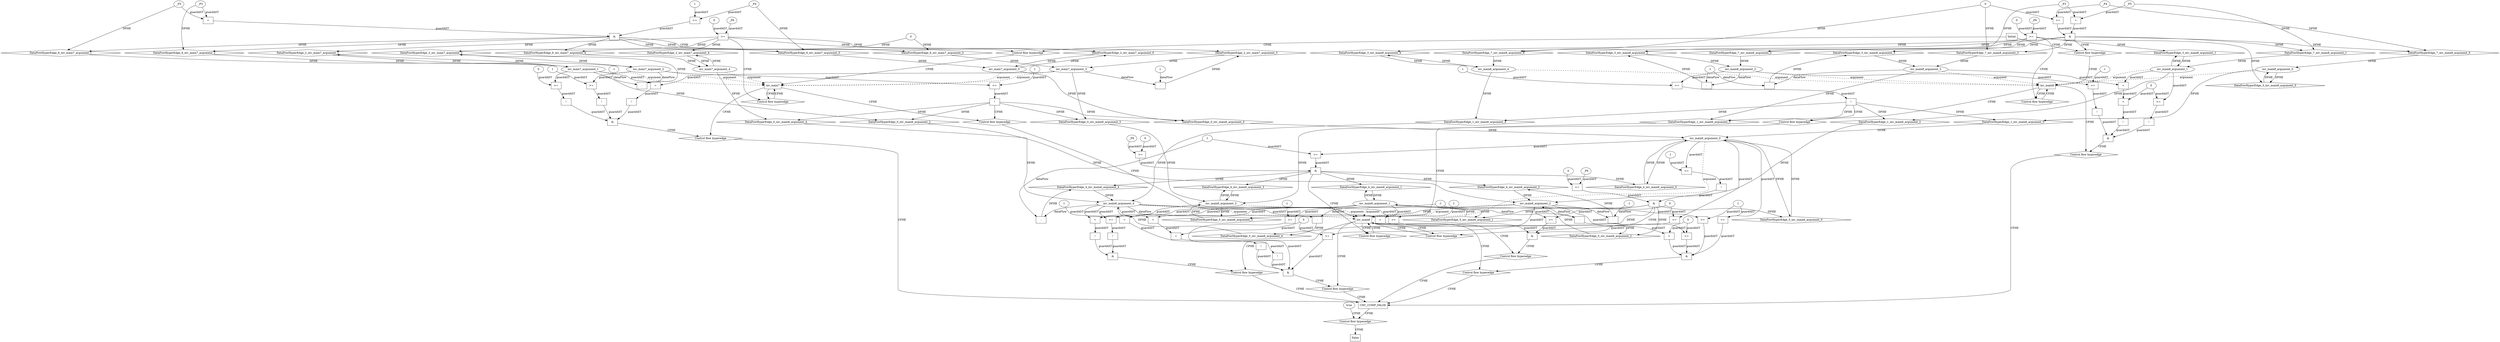 // Horn Graph
digraph {
	"xxxinv_main6___inv_main7_0xxxguard_0_node_0" [label="!"  nodeName="xxxinv_main6___inv_main7_0xxxguard_0_node_0" class=Operator GNNNodeID=10 shape=rect]
	"xxxinv_main6___inv_main7_0xxxguard_0_node_1" [label=">="  nodeName="xxxinv_main6___inv_main7_0xxxguard_0_node_1" class=Operator GNNNodeID=11 shape=rect]
	"xxxinv_main6___inv_main7_0xxxguard_0_node_3" [label="1"  nodeName="xxxinv_main6___inv_main7_0xxxguard_0_node_3" class=IdealInt GNNNodeID=12]
		"xxxinv_main6___inv_main7_0xxxguard_0_node_1" -> "xxxinv_main6___inv_main7_0xxxguard_0_node_0" [ label="guardAST"]
		"inv_main7_argument_2" -> "xxxinv_main6___inv_main7_0xxxguard_0_node_1" [ label="guardAST"]
		"xxxinv_main6___inv_main7_0xxxguard_0_node_3" -> "xxxinv_main6___inv_main7_0xxxguard_0_node_1" [ label="guardAST"]
	"xxxinv_main6___inv_main8_1xxxguard_0_node_0" [label="!"  nodeName="xxxinv_main6___inv_main8_1xxxguard_0_node_0" class=Operator GNNNodeID=18 shape=rect]
	"xxxinv_main6___inv_main8_1xxxguard_0_node_1" [label=">="  nodeName="xxxinv_main6___inv_main8_1xxxguard_0_node_1" class=Operator GNNNodeID=19 shape=rect]
	"xxxinv_main6___inv_main8_1xxxguard_0_node_3" [label="1"  nodeName="xxxinv_main6___inv_main8_1xxxguard_0_node_3" class=IdealInt GNNNodeID=20]
		"xxxinv_main6___inv_main8_1xxxguard_0_node_1" -> "xxxinv_main6___inv_main8_1xxxguard_0_node_0" [ label="guardAST"]
		"inv_main8_argument_2" -> "xxxinv_main6___inv_main8_1xxxguard_0_node_1" [ label="guardAST"]
		"xxxinv_main6___inv_main8_1xxxguard_0_node_3" -> "xxxinv_main6___inv_main8_1xxxguard_0_node_1" [ label="guardAST"]
	"xxxinv_main7___inv_main7_2xxxdataFlow_0_node_0" [label="-"  nodeName="xxxinv_main7___inv_main7_2xxxdataFlow_0_node_0" class=Operator GNNNodeID=21 shape=rect]
	"xxxinv_main7___inv_main7_2xxxdataFlow_0_node_2" [label="-1"  nodeName="xxxinv_main7___inv_main7_2xxxdataFlow_0_node_2" class=IdealInt GNNNodeID=22]
		"inv_main7_argument_2" -> "xxxinv_main7___inv_main7_2xxxdataFlow_0_node_0" [ label="dataFlow"]
		"xxxinv_main7___inv_main7_2xxxdataFlow_0_node_2" -> "xxxinv_main7___inv_main7_2xxxdataFlow_0_node_0" [ label="dataFlow"]
	"xxxinv_main7___inv_main7_2xxxdataFlow1_node_0" [label="-"  nodeName="xxxinv_main7___inv_main7_2xxxdataFlow1_node_0" class=Operator GNNNodeID=23 shape=rect]
	"xxxinv_main7___inv_main7_2xxxdataFlow1_node_2" [label="1"  nodeName="xxxinv_main7___inv_main7_2xxxdataFlow1_node_2" class=IdealInt GNNNodeID=24]
		"inv_main7_argument_3" -> "xxxinv_main7___inv_main7_2xxxdataFlow1_node_0" [ label="dataFlow"]
		"xxxinv_main7___inv_main7_2xxxdataFlow1_node_2" -> "xxxinv_main7___inv_main7_2xxxdataFlow1_node_0" [ label="dataFlow"]
	"xxxinv_main7___inv_main7_2xxxguard_0_node_0" [label=">="  nodeName="xxxinv_main7___inv_main7_2xxxguard_0_node_0" class=Operator GNNNodeID=25 shape=rect]
	"xxxinv_main7___inv_main7_2xxxguard_0_node_1" [label="_P6"  nodeName="xxxinv_main7___inv_main7_2xxxguard_0_node_1" class=symbolicConstant GNNNodeID=26]
	"xxxinv_main7___inv_main7_2xxxguard_0_node_2" [label="0"  nodeName="xxxinv_main7___inv_main7_2xxxguard_0_node_2" class=IdealInt GNNNodeID=27]
		"xxxinv_main7___inv_main7_2xxxguard_0_node_1" -> "xxxinv_main7___inv_main7_2xxxguard_0_node_0" [ label="guardAST"]
		"xxxinv_main7___inv_main7_2xxxguard_0_node_2" -> "xxxinv_main7___inv_main7_2xxxguard_0_node_0" [ label="guardAST"]
	"xxxinv_main8___inv_main8_3xxxdataFlow_0_node_0" [label="-"  nodeName="xxxinv_main8___inv_main8_3xxxdataFlow_0_node_0" class=Operator GNNNodeID=28 shape=rect]
	"xxxinv_main8___inv_main8_3xxxdataFlow_0_node_2" [label="-1"  nodeName="xxxinv_main8___inv_main8_3xxxdataFlow_0_node_2" class=IdealInt GNNNodeID=29]
		"inv_main8_argument_2" -> "xxxinv_main8___inv_main8_3xxxdataFlow_0_node_0" [ label="dataFlow"]
		"xxxinv_main8___inv_main8_3xxxdataFlow_0_node_2" -> "xxxinv_main8___inv_main8_3xxxdataFlow_0_node_0" [ label="dataFlow"]
	"xxxinv_main8___inv_main8_3xxxdataFlow1_node_0" [label="-"  nodeName="xxxinv_main8___inv_main8_3xxxdataFlow1_node_0" class=Operator GNNNodeID=30 shape=rect]
		"inv_main8_argument_3" -> "xxxinv_main8___inv_main8_3xxxdataFlow1_node_0" [ label="dataFlow"]
		"xxxinv_main8___inv_main8_3xxxdataFlow_0_node_2" -> "xxxinv_main8___inv_main8_3xxxdataFlow1_node_0" [ label="dataFlow"]
	"xxxinv_main8___inv_main8_3xxxguard_0_node_0" [label=">="  nodeName="xxxinv_main8___inv_main8_3xxxguard_0_node_0" class=Operator GNNNodeID=31 shape=rect]
	"xxxinv_main8___inv_main8_3xxxguard_0_node_1" [label="_P6"  nodeName="xxxinv_main8___inv_main8_3xxxguard_0_node_1" class=symbolicConstant GNNNodeID=32]
	"xxxinv_main8___inv_main8_3xxxguard_0_node_2" [label="0"  nodeName="xxxinv_main8___inv_main8_3xxxguard_0_node_2" class=IdealInt GNNNodeID=33]
		"xxxinv_main8___inv_main8_3xxxguard_0_node_1" -> "xxxinv_main8___inv_main8_3xxxguard_0_node_0" [ label="guardAST"]
		"xxxinv_main8___inv_main8_3xxxguard_0_node_2" -> "xxxinv_main8___inv_main8_3xxxguard_0_node_0" [ label="guardAST"]
	"xxxinv_main6___inv_main6_4xxxdataFlow_0_node_0" [label="-"  nodeName="xxxinv_main6___inv_main6_4xxxdataFlow_0_node_0" class=Operator GNNNodeID=34 shape=rect]
	"xxxinv_main6___inv_main6_4xxxdataFlow_0_node_2" [label="-1"  nodeName="xxxinv_main6___inv_main6_4xxxdataFlow_0_node_2" class=IdealInt GNNNodeID=35]
		"inv_main6_argument_2" -> "xxxinv_main6___inv_main6_4xxxdataFlow_0_node_0" [ label="dataFlow"]
		"xxxinv_main6___inv_main6_4xxxdataFlow_0_node_2" -> "xxxinv_main6___inv_main6_4xxxdataFlow_0_node_0" [ label="dataFlow"]
	"xxxinv_main6___inv_main6_4xxxdataFlow1_node_0" [label="-"  nodeName="xxxinv_main6___inv_main6_4xxxdataFlow1_node_0" class=Operator GNNNodeID=36 shape=rect]
	"xxxinv_main6___inv_main6_4xxxdataFlow1_node_2" [label="1"  nodeName="xxxinv_main6___inv_main6_4xxxdataFlow1_node_2" class=IdealInt GNNNodeID=37]
		"inv_main6_argument_4" -> "xxxinv_main6___inv_main6_4xxxdataFlow1_node_0" [ label="dataFlow"]
		"xxxinv_main6___inv_main6_4xxxdataFlow1_node_2" -> "xxxinv_main6___inv_main6_4xxxdataFlow1_node_0" [ label="dataFlow"]
	"xxxinv_main6___inv_main6_4xxxguard_0_node_0" [label=">="  nodeName="xxxinv_main6___inv_main6_4xxxguard_0_node_0" class=Operator GNNNodeID=38 shape=rect]
		"inv_main6_argument_0" -> "xxxinv_main6___inv_main6_4xxxguard_0_node_0" [ label="guardAST"]
		"xxxinv_main6___inv_main6_4xxxdataFlow1_node_2" -> "xxxinv_main6___inv_main6_4xxxguard_0_node_0" [ label="guardAST"]
	"xxxinv_main6___inv_main6_4xxxguard1_node_0" [label=">="  nodeName="xxxinv_main6___inv_main6_4xxxguard1_node_0" class=Operator GNNNodeID=39 shape=rect]
	"xxxinv_main6___inv_main6_4xxxguard1_node_1" [label="_P6"  nodeName="xxxinv_main6___inv_main6_4xxxguard1_node_1" class=symbolicConstant GNNNodeID=40]
	"xxxinv_main6___inv_main6_4xxxguard1_node_2" [label="0"  nodeName="xxxinv_main6___inv_main6_4xxxguard1_node_2" class=IdealInt GNNNodeID=41]
		"xxxinv_main6___inv_main6_4xxxguard1_node_1" -> "xxxinv_main6___inv_main6_4xxxguard1_node_0" [ label="guardAST"]
		"xxxinv_main6___inv_main6_4xxxguard1_node_2" -> "xxxinv_main6___inv_main6_4xxxguard1_node_0" [ label="guardAST"]
	"xxxinv_main6___inv_main6_5xxxdataFlow_0_node_0" [label="-"  nodeName="xxxinv_main6___inv_main6_5xxxdataFlow_0_node_0" class=Operator GNNNodeID=42 shape=rect]
	"xxxinv_main6___inv_main6_5xxxdataFlow_0_node_2" [label="-1"  nodeName="xxxinv_main6___inv_main6_5xxxdataFlow_0_node_2" class=IdealInt GNNNodeID=43]
		"inv_main6_argument_2" -> "xxxinv_main6___inv_main6_5xxxdataFlow_0_node_0" [ label="dataFlow"]
		"xxxinv_main6___inv_main6_5xxxdataFlow_0_node_2" -> "xxxinv_main6___inv_main6_5xxxdataFlow_0_node_0" [ label="dataFlow"]
	"xxxinv_main6___inv_main6_5xxxdataFlow1_node_0" [label="-"  nodeName="xxxinv_main6___inv_main6_5xxxdataFlow1_node_0" class=Operator GNNNodeID=44 shape=rect]
		"inv_main6_argument_4" -> "xxxinv_main6___inv_main6_5xxxdataFlow1_node_0" [ label="dataFlow"]
		"xxxinv_main6___inv_main6_5xxxdataFlow_0_node_2" -> "xxxinv_main6___inv_main6_5xxxdataFlow1_node_0" [ label="dataFlow"]
	"xxxinv_main6___inv_main6_5xxxguard_0_node_0" [label="!"  nodeName="xxxinv_main6___inv_main6_5xxxguard_0_node_0" class=Operator GNNNodeID=45 shape=rect]
	"xxxinv_main6___inv_main6_5xxxguard_0_node_1" [label=">="  nodeName="xxxinv_main6___inv_main6_5xxxguard_0_node_1" class=Operator GNNNodeID=46 shape=rect]
	"xxxinv_main6___inv_main6_5xxxguard_0_node_3" [label="1"  nodeName="xxxinv_main6___inv_main6_5xxxguard_0_node_3" class=IdealInt GNNNodeID=47]
		"xxxinv_main6___inv_main6_5xxxguard_0_node_1" -> "xxxinv_main6___inv_main6_5xxxguard_0_node_0" [ label="guardAST"]
		"inv_main6_argument_0" -> "xxxinv_main6___inv_main6_5xxxguard_0_node_1" [ label="guardAST"]
		"xxxinv_main6___inv_main6_5xxxguard_0_node_3" -> "xxxinv_main6___inv_main6_5xxxguard_0_node_1" [ label="guardAST"]
	"xxxinv_main6___inv_main6_5xxxguard1_node_0" [label=">="  nodeName="xxxinv_main6___inv_main6_5xxxguard1_node_0" class=Operator GNNNodeID=48 shape=rect]
	"xxxinv_main6___inv_main6_5xxxguard1_node_1" [label="_P6"  nodeName="xxxinv_main6___inv_main6_5xxxguard1_node_1" class=symbolicConstant GNNNodeID=49]
	"xxxinv_main6___inv_main6_5xxxguard1_node_2" [label="0"  nodeName="xxxinv_main6___inv_main6_5xxxguard1_node_2" class=IdealInt GNNNodeID=50]
		"xxxinv_main6___inv_main6_5xxxguard1_node_1" -> "xxxinv_main6___inv_main6_5xxxguard1_node_0" [ label="guardAST"]
		"xxxinv_main6___inv_main6_5xxxguard1_node_2" -> "xxxinv_main6___inv_main6_5xxxguard1_node_0" [ label="guardAST"]
	"xxxinv_main7___Initial_6xxxdataFlow_0_node_0" [label="_P3"  nodeName="xxxinv_main7___Initial_6xxxdataFlow_0_node_0" class=symbolicConstant GNNNodeID=51]
	"xxxinv_main7___Initial_6xxxdataFlow1_node_0" [label="0"  nodeName="xxxinv_main7___Initial_6xxxdataFlow1_node_0" class=IdealInt GNNNodeID=52]
	"xxxinv_main7___Initial_6xxxdataFlow2_node_0" [label="_P5"  nodeName="xxxinv_main7___Initial_6xxxdataFlow2_node_0" class=symbolicConstant GNNNodeID=53]
	"xxxinv_main7___Initial_6xxxdataFlow3_node_0" [label="_P4"  nodeName="xxxinv_main7___Initial_6xxxdataFlow3_node_0" class=symbolicConstant GNNNodeID=54]
	"xxxinv_main7___Initial_6xxxguard_0_node_0" [label=">="  nodeName="xxxinv_main7___Initial_6xxxguard_0_node_0" class=Operator GNNNodeID=55 shape=rect]
	"xxxinv_main7___Initial_6xxxguard_0_node_2" [label="1"  nodeName="xxxinv_main7___Initial_6xxxguard_0_node_2" class=IdealInt GNNNodeID=56]
		"xxxinv_main7___Initial_6xxxdataFlow3_node_0" -> "xxxinv_main7___Initial_6xxxguard_0_node_0" [ label="guardAST"]
		"xxxinv_main7___Initial_6xxxguard_0_node_2" -> "xxxinv_main7___Initial_6xxxguard_0_node_0" [ label="guardAST"]
	"xxxinv_main7___Initial_6xxxguard1_node_0" [label="="  nodeName="xxxinv_main7___Initial_6xxxguard1_node_0" class=Operator GNNNodeID=57 shape=rect]
		"xxxinv_main7___Initial_6xxxdataFlow_0_node_0" -> "xxxinv_main7___Initial_6xxxguard1_node_0" [ label="guardAST"]
		"xxxinv_main7___Initial_6xxxdataFlow2_node_0" -> "xxxinv_main7___Initial_6xxxguard1_node_0" [ label="guardAST"]
	"xxxinv_main8___Initial_7xxxdataFlow_0_node_0" [label="_P5"  nodeName="xxxinv_main8___Initial_7xxxdataFlow_0_node_0" class=symbolicConstant GNNNodeID=58]
	"xxxinv_main8___Initial_7xxxdataFlow1_node_0" [label="_P3"  nodeName="xxxinv_main8___Initial_7xxxdataFlow1_node_0" class=symbolicConstant GNNNodeID=59]
	"xxxinv_main8___Initial_7xxxdataFlow2_node_0" [label="0"  nodeName="xxxinv_main8___Initial_7xxxdataFlow2_node_0" class=IdealInt GNNNodeID=60]
	"xxxinv_main8___Initial_7xxxdataFlow4_node_0" [label="_P4"  nodeName="xxxinv_main8___Initial_7xxxdataFlow4_node_0" class=symbolicConstant GNNNodeID=61]
	"xxxinv_main8___Initial_7xxxguard_0_node_0" [label=">="  nodeName="xxxinv_main8___Initial_7xxxguard_0_node_0" class=Operator GNNNodeID=62 shape=rect]
		"xxxinv_main8___Initial_7xxxdataFlow2_node_0" -> "xxxinv_main8___Initial_7xxxguard_0_node_0" [ label="guardAST"]
		"xxxinv_main8___Initial_7xxxdataFlow4_node_0" -> "xxxinv_main8___Initial_7xxxguard_0_node_0" [ label="guardAST"]
	"xxxinv_main8___Initial_7xxxguard1_node_0" [label="="  nodeName="xxxinv_main8___Initial_7xxxguard1_node_0" class=Operator GNNNodeID=63 shape=rect]
		"xxxinv_main8___Initial_7xxxdataFlow1_node_0" -> "xxxinv_main8___Initial_7xxxguard1_node_0" [ label="guardAST"]
		"xxxinv_main8___Initial_7xxxdataFlow_0_node_0" -> "xxxinv_main8___Initial_7xxxguard1_node_0" [ label="guardAST"]
	"xxxCHC_COMP_FALSE___inv_main7_8xxxguard_0_node_0" [label="!"  nodeName="xxxCHC_COMP_FALSE___inv_main7_8xxxguard_0_node_0" class=Operator GNNNodeID=64 shape=rect]
	"xxxCHC_COMP_FALSE___inv_main7_8xxxguard_0_node_1" [label="="  nodeName="xxxCHC_COMP_FALSE___inv_main7_8xxxguard_0_node_1" class=Operator GNNNodeID=65 shape=rect]
		"xxxCHC_COMP_FALSE___inv_main7_8xxxguard_0_node_1" -> "xxxCHC_COMP_FALSE___inv_main7_8xxxguard_0_node_0" [ label="guardAST"]
		"inv_main7_argument_3" -> "xxxCHC_COMP_FALSE___inv_main7_8xxxguard_0_node_1" [ label="guardAST"]
		"inv_main7_argument_1" -> "xxxCHC_COMP_FALSE___inv_main7_8xxxguard_0_node_1" [ label="guardAST"]
	"xxxCHC_COMP_FALSE___inv_main7_8xxxguard1_node_0" [label="!"  nodeName="xxxCHC_COMP_FALSE___inv_main7_8xxxguard1_node_0" class=Operator GNNNodeID=66 shape=rect]
	"xxxCHC_COMP_FALSE___inv_main7_8xxxguard1_node_1" [label=">="  nodeName="xxxCHC_COMP_FALSE___inv_main7_8xxxguard1_node_1" class=Operator GNNNodeID=67 shape=rect]
	"xxxCHC_COMP_FALSE___inv_main7_8xxxguard1_node_2" [label="0"  nodeName="xxxCHC_COMP_FALSE___inv_main7_8xxxguard1_node_2" class=IdealInt GNNNodeID=68]
		"xxxCHC_COMP_FALSE___inv_main7_8xxxguard1_node_1" -> "xxxCHC_COMP_FALSE___inv_main7_8xxxguard1_node_0" [ label="guardAST"]
		"xxxCHC_COMP_FALSE___inv_main7_8xxxguard1_node_2" -> "xxxCHC_COMP_FALSE___inv_main7_8xxxguard1_node_1" [ label="guardAST"]
		"inv_main7_argument_1" -> "xxxCHC_COMP_FALSE___inv_main7_8xxxguard1_node_1" [ label="guardAST"]
	"xxxCHC_COMP_FALSE___inv_main7_8xxxguard2_node_0" [label="!"  nodeName="xxxCHC_COMP_FALSE___inv_main7_8xxxguard2_node_0" class=Operator GNNNodeID=69 shape=rect]
	"xxxCHC_COMP_FALSE___inv_main7_8xxxguard2_node_1" [label=">="  nodeName="xxxCHC_COMP_FALSE___inv_main7_8xxxguard2_node_1" class=Operator GNNNodeID=70 shape=rect]
	"xxxCHC_COMP_FALSE___inv_main7_8xxxguard2_node_3" [label="1"  nodeName="xxxCHC_COMP_FALSE___inv_main7_8xxxguard2_node_3" class=IdealInt GNNNodeID=71]
		"xxxCHC_COMP_FALSE___inv_main7_8xxxguard2_node_1" -> "xxxCHC_COMP_FALSE___inv_main7_8xxxguard2_node_0" [ label="guardAST"]
		"inv_main7_argument_2" -> "xxxCHC_COMP_FALSE___inv_main7_8xxxguard2_node_1" [ label="guardAST"]
		"xxxCHC_COMP_FALSE___inv_main7_8xxxguard2_node_3" -> "xxxCHC_COMP_FALSE___inv_main7_8xxxguard2_node_1" [ label="guardAST"]
	"xxxCHC_COMP_FALSE___inv_main8_9xxxguard_0_node_0" [label="!"  nodeName="xxxCHC_COMP_FALSE___inv_main8_9xxxguard_0_node_0" class=Operator GNNNodeID=72 shape=rect]
	"xxxCHC_COMP_FALSE___inv_main8_9xxxguard_0_node_1" [label="="  nodeName="xxxCHC_COMP_FALSE___inv_main8_9xxxguard_0_node_1" class=Operator GNNNodeID=73 shape=rect]
	"xxxCHC_COMP_FALSE___inv_main8_9xxxguard_0_node_2" [label="+"  nodeName="xxxCHC_COMP_FALSE___inv_main8_9xxxguard_0_node_2" class=Operator GNNNodeID=74 shape=rect]
	"xxxCHC_COMP_FALSE___inv_main8_9xxxguard_0_node_5" [label="0"  nodeName="xxxCHC_COMP_FALSE___inv_main8_9xxxguard_0_node_5" class=IdealInt GNNNodeID=75]
		"xxxCHC_COMP_FALSE___inv_main8_9xxxguard_0_node_1" -> "xxxCHC_COMP_FALSE___inv_main8_9xxxguard_0_node_0" [ label="guardAST"]
		"xxxCHC_COMP_FALSE___inv_main8_9xxxguard_0_node_2" -> "xxxCHC_COMP_FALSE___inv_main8_9xxxguard_0_node_1" [ label="guardAST"]
		"xxxCHC_COMP_FALSE___inv_main8_9xxxguard_0_node_5" -> "xxxCHC_COMP_FALSE___inv_main8_9xxxguard_0_node_1" [ label="guardAST"]
		"inv_main8_argument_3" -> "xxxCHC_COMP_FALSE___inv_main8_9xxxguard_0_node_2" [ label="guardAST"]
		"inv_main8_argument_1" -> "xxxCHC_COMP_FALSE___inv_main8_9xxxguard_0_node_2" [ label="guardAST"]
	"xxxCHC_COMP_FALSE___inv_main8_9xxxguard1_node_0" [label="!"  nodeName="xxxCHC_COMP_FALSE___inv_main8_9xxxguard1_node_0" class=Operator GNNNodeID=76 shape=rect]
	"xxxCHC_COMP_FALSE___inv_main8_9xxxguard1_node_1" [label=">="  nodeName="xxxCHC_COMP_FALSE___inv_main8_9xxxguard1_node_1" class=Operator GNNNodeID=77 shape=rect]
		"xxxCHC_COMP_FALSE___inv_main8_9xxxguard1_node_1" -> "xxxCHC_COMP_FALSE___inv_main8_9xxxguard1_node_0" [ label="guardAST"]
		"xxxCHC_COMP_FALSE___inv_main8_9xxxguard_0_node_5" -> "xxxCHC_COMP_FALSE___inv_main8_9xxxguard1_node_1" [ label="guardAST"]
		"inv_main8_argument_1" -> "xxxCHC_COMP_FALSE___inv_main8_9xxxguard1_node_1" [ label="guardAST"]
	"xxxCHC_COMP_FALSE___inv_main8_9xxxguard2_node_0" [label="!"  nodeName="xxxCHC_COMP_FALSE___inv_main8_9xxxguard2_node_0" class=Operator GNNNodeID=78 shape=rect]
	"xxxCHC_COMP_FALSE___inv_main8_9xxxguard2_node_1" [label=">="  nodeName="xxxCHC_COMP_FALSE___inv_main8_9xxxguard2_node_1" class=Operator GNNNodeID=79 shape=rect]
	"xxxCHC_COMP_FALSE___inv_main8_9xxxguard2_node_3" [label="1"  nodeName="xxxCHC_COMP_FALSE___inv_main8_9xxxguard2_node_3" class=IdealInt GNNNodeID=80]
		"xxxCHC_COMP_FALSE___inv_main8_9xxxguard2_node_1" -> "xxxCHC_COMP_FALSE___inv_main8_9xxxguard2_node_0" [ label="guardAST"]
		"inv_main8_argument_2" -> "xxxCHC_COMP_FALSE___inv_main8_9xxxguard2_node_1" [ label="guardAST"]
		"xxxCHC_COMP_FALSE___inv_main8_9xxxguard2_node_3" -> "xxxCHC_COMP_FALSE___inv_main8_9xxxguard2_node_1" [ label="guardAST"]
	"xxxCHC_COMP_FALSE___inv_main6_10xxxguard_0_node_0" [label=">="  nodeName="xxxCHC_COMP_FALSE___inv_main6_10xxxguard_0_node_0" class=Operator GNNNodeID=81 shape=rect]
	"xxxCHC_COMP_FALSE___inv_main6_10xxxguard_0_node_1" [label="0"  nodeName="xxxCHC_COMP_FALSE___inv_main6_10xxxguard_0_node_1" class=IdealInt GNNNodeID=82]
		"xxxCHC_COMP_FALSE___inv_main6_10xxxguard_0_node_1" -> "xxxCHC_COMP_FALSE___inv_main6_10xxxguard_0_node_0" [ label="guardAST"]
		"inv_main6_argument_2" -> "xxxCHC_COMP_FALSE___inv_main6_10xxxguard_0_node_0" [ label="guardAST"]
	"xxxCHC_COMP_FALSE___inv_main6_10xxxguard1_node_0" [label=">="  nodeName="xxxCHC_COMP_FALSE___inv_main6_10xxxguard1_node_0" class=Operator GNNNodeID=83 shape=rect]
	"xxxCHC_COMP_FALSE___inv_main6_10xxxguard1_node_2" [label="1"  nodeName="xxxCHC_COMP_FALSE___inv_main6_10xxxguard1_node_2" class=IdealInt GNNNodeID=84]
		"inv_main6_argument_4" -> "xxxCHC_COMP_FALSE___inv_main6_10xxxguard1_node_0" [ label="guardAST"]
		"xxxCHC_COMP_FALSE___inv_main6_10xxxguard1_node_2" -> "xxxCHC_COMP_FALSE___inv_main6_10xxxguard1_node_0" [ label="guardAST"]
	"xxxCHC_COMP_FALSE___inv_main6_10xxxguard2_node_0" [label=">="  nodeName="xxxCHC_COMP_FALSE___inv_main6_10xxxguard2_node_0" class=Operator GNNNodeID=85 shape=rect]
		"xxxCHC_COMP_FALSE___inv_main6_10xxxguard_0_node_1" -> "xxxCHC_COMP_FALSE___inv_main6_10xxxguard2_node_0" [ label="guardAST"]
		"inv_main6_argument_0" -> "xxxCHC_COMP_FALSE___inv_main6_10xxxguard2_node_0" [ label="guardAST"]
	"xxxCHC_COMP_FALSE___inv_main6_11xxxguard_0_node_0" [label="="  nodeName="xxxCHC_COMP_FALSE___inv_main6_11xxxguard_0_node_0" class=Operator GNNNodeID=86 shape=rect]
	"xxxCHC_COMP_FALSE___inv_main6_11xxxguard_0_node_1" [label="+"  nodeName="xxxCHC_COMP_FALSE___inv_main6_11xxxguard_0_node_1" class=Operator GNNNodeID=87 shape=rect]
	"xxxCHC_COMP_FALSE___inv_main6_11xxxguard_0_node_4" [label="0"  nodeName="xxxCHC_COMP_FALSE___inv_main6_11xxxguard_0_node_4" class=IdealInt GNNNodeID=88]
		"xxxCHC_COMP_FALSE___inv_main6_11xxxguard_0_node_1" -> "xxxCHC_COMP_FALSE___inv_main6_11xxxguard_0_node_0" [ label="guardAST"]
		"xxxCHC_COMP_FALSE___inv_main6_11xxxguard_0_node_4" -> "xxxCHC_COMP_FALSE___inv_main6_11xxxguard_0_node_0" [ label="guardAST"]
		"inv_main6_argument_4" -> "xxxCHC_COMP_FALSE___inv_main6_11xxxguard_0_node_1" [ label="guardAST"]
		"inv_main6_argument_1" -> "xxxCHC_COMP_FALSE___inv_main6_11xxxguard_0_node_1" [ label="guardAST"]
	"xxxCHC_COMP_FALSE___inv_main6_11xxxguard1_node_0" [label=">="  nodeName="xxxCHC_COMP_FALSE___inv_main6_11xxxguard1_node_0" class=Operator GNNNodeID=89 shape=rect]
		"xxxCHC_COMP_FALSE___inv_main6_11xxxguard_0_node_4" -> "xxxCHC_COMP_FALSE___inv_main6_11xxxguard1_node_0" [ label="guardAST"]
		"inv_main6_argument_2" -> "xxxCHC_COMP_FALSE___inv_main6_11xxxguard1_node_0" [ label="guardAST"]
	"xxxCHC_COMP_FALSE___inv_main6_11xxxguard2_node_0" [label=">="  nodeName="xxxCHC_COMP_FALSE___inv_main6_11xxxguard2_node_0" class=Operator GNNNodeID=90 shape=rect]
	"xxxCHC_COMP_FALSE___inv_main6_11xxxguard2_node_2" [label="1"  nodeName="xxxCHC_COMP_FALSE___inv_main6_11xxxguard2_node_2" class=IdealInt GNNNodeID=91]
		"inv_main6_argument_1" -> "xxxCHC_COMP_FALSE___inv_main6_11xxxguard2_node_0" [ label="guardAST"]
		"xxxCHC_COMP_FALSE___inv_main6_11xxxguard2_node_2" -> "xxxCHC_COMP_FALSE___inv_main6_11xxxguard2_node_0" [ label="guardAST"]
	"xxxCHC_COMP_FALSE___inv_main6_11xxxguard3_node_0" [label=">="  nodeName="xxxCHC_COMP_FALSE___inv_main6_11xxxguard3_node_0" class=Operator GNNNodeID=92 shape=rect]
		"inv_main6_argument_0" -> "xxxCHC_COMP_FALSE___inv_main6_11xxxguard3_node_0" [ label="guardAST"]
		"xxxCHC_COMP_FALSE___inv_main6_11xxxguard2_node_2" -> "xxxCHC_COMP_FALSE___inv_main6_11xxxguard3_node_0" [ label="guardAST"]
	"xxxCHC_COMP_FALSE___inv_main6_12xxxguard_0_node_0" [label="!"  nodeName="xxxCHC_COMP_FALSE___inv_main6_12xxxguard_0_node_0" class=Operator GNNNodeID=93 shape=rect]
	"xxxCHC_COMP_FALSE___inv_main6_12xxxguard_0_node_1" [label="="  nodeName="xxxCHC_COMP_FALSE___inv_main6_12xxxguard_0_node_1" class=Operator GNNNodeID=94 shape=rect]
		"xxxCHC_COMP_FALSE___inv_main6_12xxxguard_0_node_1" -> "xxxCHC_COMP_FALSE___inv_main6_12xxxguard_0_node_0" [ label="guardAST"]
		"inv_main6_argument_4" -> "xxxCHC_COMP_FALSE___inv_main6_12xxxguard_0_node_1" [ label="guardAST"]
		"inv_main6_argument_1" -> "xxxCHC_COMP_FALSE___inv_main6_12xxxguard_0_node_1" [ label="guardAST"]
	"xxxCHC_COMP_FALSE___inv_main6_12xxxguard1_node_0" [label="!"  nodeName="xxxCHC_COMP_FALSE___inv_main6_12xxxguard1_node_0" class=Operator GNNNodeID=95 shape=rect]
	"xxxCHC_COMP_FALSE___inv_main6_12xxxguard1_node_1" [label="="  nodeName="xxxCHC_COMP_FALSE___inv_main6_12xxxguard1_node_1" class=Operator GNNNodeID=96 shape=rect]
	"xxxCHC_COMP_FALSE___inv_main6_12xxxguard1_node_2" [label="+"  nodeName="xxxCHC_COMP_FALSE___inv_main6_12xxxguard1_node_2" class=Operator GNNNodeID=97 shape=rect]
	"xxxCHC_COMP_FALSE___inv_main6_12xxxguard1_node_5" [label="0"  nodeName="xxxCHC_COMP_FALSE___inv_main6_12xxxguard1_node_5" class=IdealInt GNNNodeID=98]
		"xxxCHC_COMP_FALSE___inv_main6_12xxxguard1_node_1" -> "xxxCHC_COMP_FALSE___inv_main6_12xxxguard1_node_0" [ label="guardAST"]
		"xxxCHC_COMP_FALSE___inv_main6_12xxxguard1_node_2" -> "xxxCHC_COMP_FALSE___inv_main6_12xxxguard1_node_1" [ label="guardAST"]
		"xxxCHC_COMP_FALSE___inv_main6_12xxxguard1_node_5" -> "xxxCHC_COMP_FALSE___inv_main6_12xxxguard1_node_1" [ label="guardAST"]
		"inv_main6_argument_4" -> "xxxCHC_COMP_FALSE___inv_main6_12xxxguard1_node_2" [ label="guardAST"]
		"inv_main6_argument_1" -> "xxxCHC_COMP_FALSE___inv_main6_12xxxguard1_node_2" [ label="guardAST"]
	"xxxCHC_COMP_FALSE___inv_main6_12xxxguard2_node_0" [label=">="  nodeName="xxxCHC_COMP_FALSE___inv_main6_12xxxguard2_node_0" class=Operator GNNNodeID=99 shape=rect]
		"xxxCHC_COMP_FALSE___inv_main6_12xxxguard1_node_5" -> "xxxCHC_COMP_FALSE___inv_main6_12xxxguard2_node_0" [ label="guardAST"]
		"inv_main6_argument_2" -> "xxxCHC_COMP_FALSE___inv_main6_12xxxguard2_node_0" [ label="guardAST"]
	"xxxCHC_COMP_FALSE___inv_main6_12xxxguard3_node_0" [label=">="  nodeName="xxxCHC_COMP_FALSE___inv_main6_12xxxguard3_node_0" class=Operator GNNNodeID=100 shape=rect]
	"xxxCHC_COMP_FALSE___inv_main6_12xxxguard3_node_2" [label="1"  nodeName="xxxCHC_COMP_FALSE___inv_main6_12xxxguard3_node_2" class=IdealInt GNNNodeID=101]
		"inv_main6_argument_1" -> "xxxCHC_COMP_FALSE___inv_main6_12xxxguard3_node_0" [ label="guardAST"]
		"xxxCHC_COMP_FALSE___inv_main6_12xxxguard3_node_2" -> "xxxCHC_COMP_FALSE___inv_main6_12xxxguard3_node_0" [ label="guardAST"]
	"xxxCHC_COMP_FALSE___inv_main6_13xxxguard_0_node_0" [label="!"  nodeName="xxxCHC_COMP_FALSE___inv_main6_13xxxguard_0_node_0" class=Operator GNNNodeID=102 shape=rect]
	"xxxCHC_COMP_FALSE___inv_main6_13xxxguard_0_node_1" [label="="  nodeName="xxxCHC_COMP_FALSE___inv_main6_13xxxguard_0_node_1" class=Operator GNNNodeID=103 shape=rect]
		"xxxCHC_COMP_FALSE___inv_main6_13xxxguard_0_node_1" -> "xxxCHC_COMP_FALSE___inv_main6_13xxxguard_0_node_0" [ label="guardAST"]
		"inv_main6_argument_3" -> "xxxCHC_COMP_FALSE___inv_main6_13xxxguard_0_node_1" [ label="guardAST"]
		"inv_main6_argument_4" -> "xxxCHC_COMP_FALSE___inv_main6_13xxxguard_0_node_1" [ label="guardAST"]
	"xxxCHC_COMP_FALSE___inv_main6_13xxxguard1_node_0" [label="!"  nodeName="xxxCHC_COMP_FALSE___inv_main6_13xxxguard1_node_0" class=Operator GNNNodeID=104 shape=rect]
	"xxxCHC_COMP_FALSE___inv_main6_13xxxguard1_node_1" [label=">="  nodeName="xxxCHC_COMP_FALSE___inv_main6_13xxxguard1_node_1" class=Operator GNNNodeID=105 shape=rect]
	"xxxCHC_COMP_FALSE___inv_main6_13xxxguard1_node_3" [label="1"  nodeName="xxxCHC_COMP_FALSE___inv_main6_13xxxguard1_node_3" class=IdealInt GNNNodeID=106]
		"xxxCHC_COMP_FALSE___inv_main6_13xxxguard1_node_1" -> "xxxCHC_COMP_FALSE___inv_main6_13xxxguard1_node_0" [ label="guardAST"]
		"inv_main6_argument_2" -> "xxxCHC_COMP_FALSE___inv_main6_13xxxguard1_node_1" [ label="guardAST"]
		"xxxCHC_COMP_FALSE___inv_main6_13xxxguard1_node_3" -> "xxxCHC_COMP_FALSE___inv_main6_13xxxguard1_node_1" [ label="guardAST"]
	"xxxFALSE___CHC_COMP_FALSE_14xxxguard_0_node_0" [label="true"  nodeName="xxxFALSE___CHC_COMP_FALSE_14xxxguard_0_node_0" class=Constant GNNNodeID=107]
	"CHC_COMP_FALSE" [label="CHC_COMP_FALSE"  nodeName="CHC_COMP_FALSE" class=CONTROL GNNNodeID=108 shape="rect"]
	"inv_main6" [label="inv_main6"  nodeName="inv_main6" class=CONTROL GNNNodeID=109 shape="rect"]
	"inv_main7" [label="inv_main7"  nodeName="inv_main7" class=CONTROL GNNNodeID=110 shape="rect"]
	"inv_main8" [label="inv_main8"  nodeName="inv_main8" class=CONTROL GNNNodeID=111 shape="rect"]
	"FALSE" [label="False"  nodeName=False class=CONTROL GNNNodeID=112 shape="rect"]
	"Initial" [label="Initial"  nodeName=Initial class=CONTROL GNNNodeID=113 shape="rect"]
	"ControlFowHyperEdge_0" [label="Control flow hyperedge"  hyperEdgeNodeID=0 nodeName=ControlFowHyperEdge_0 class=controlFlowHyperEdge shape="diamond"]
		"inv_main7" -> ControlFowHyperEdge_0 [ label="CFHE"]
		"ControlFowHyperEdge_0" -> "inv_main6" [ label="CFHE"]
	"ControlFowHyperEdge_1" [label="Control flow hyperedge"  hyperEdgeNodeID=1 nodeName=ControlFowHyperEdge_1 class=controlFlowHyperEdge shape="diamond"]
		"inv_main8" -> ControlFowHyperEdge_1 [ label="CFHE"]
		"ControlFowHyperEdge_1" -> "inv_main6" [ label="CFHE"]
	"ControlFowHyperEdge_2" [label="Control flow hyperedge"  hyperEdgeNodeID=2 nodeName=ControlFowHyperEdge_2 class=controlFlowHyperEdge shape="diamond"]
		"inv_main7" -> ControlFowHyperEdge_2 [ label="CFHE"]
		"ControlFowHyperEdge_2" -> "inv_main7" [ label="CFHE"]
	"ControlFowHyperEdge_3" [label="Control flow hyperedge"  hyperEdgeNodeID=3 nodeName=ControlFowHyperEdge_3 class=controlFlowHyperEdge shape="diamond"]
		"inv_main8" -> ControlFowHyperEdge_3 [ label="CFHE"]
		"ControlFowHyperEdge_3" -> "inv_main8" [ label="CFHE"]
	"ControlFowHyperEdge_4" [label="Control flow hyperedge"  hyperEdgeNodeID=4 nodeName=ControlFowHyperEdge_4 class=controlFlowHyperEdge shape="diamond"]
		"inv_main6" -> ControlFowHyperEdge_4 [ label="CFHE"]
		"ControlFowHyperEdge_4" -> "inv_main6" [ label="CFHE"]
	"ControlFowHyperEdge_5" [label="Control flow hyperedge"  hyperEdgeNodeID=5 nodeName=ControlFowHyperEdge_5 class=controlFlowHyperEdge shape="diamond"]
		"inv_main6" -> ControlFowHyperEdge_5 [ label="CFHE"]
		"ControlFowHyperEdge_5" -> "inv_main6" [ label="CFHE"]
	"ControlFowHyperEdge_6" [label="Control flow hyperedge"  hyperEdgeNodeID=6 nodeName=ControlFowHyperEdge_6 class=controlFlowHyperEdge shape="diamond"]
		"Initial" -> ControlFowHyperEdge_6 [ label="CFHE"]
		"ControlFowHyperEdge_6" -> "inv_main7" [ label="CFHE"]
	"ControlFowHyperEdge_7" [label="Control flow hyperedge"  hyperEdgeNodeID=7 nodeName=ControlFowHyperEdge_7 class=controlFlowHyperEdge shape="diamond"]
		"Initial" -> ControlFowHyperEdge_7 [ label="CFHE"]
		"ControlFowHyperEdge_7" -> "inv_main8" [ label="CFHE"]
	"ControlFowHyperEdge_8" [label="Control flow hyperedge"  hyperEdgeNodeID=8 nodeName=ControlFowHyperEdge_8 class=controlFlowHyperEdge shape="diamond"]
		"inv_main7" -> ControlFowHyperEdge_8 [ label="CFHE"]
		"ControlFowHyperEdge_8" -> "CHC_COMP_FALSE" [ label="CFHE"]
	"ControlFowHyperEdge_9" [label="Control flow hyperedge"  hyperEdgeNodeID=9 nodeName=ControlFowHyperEdge_9 class=controlFlowHyperEdge shape="diamond"]
		"inv_main8" -> ControlFowHyperEdge_9 [ label="CFHE"]
		"ControlFowHyperEdge_9" -> "CHC_COMP_FALSE" [ label="CFHE"]
	"ControlFowHyperEdge_10" [label="Control flow hyperedge"  hyperEdgeNodeID=10 nodeName=ControlFowHyperEdge_10 class=controlFlowHyperEdge shape="diamond"]
		"inv_main6" -> ControlFowHyperEdge_10 [ label="CFHE"]
		"ControlFowHyperEdge_10" -> "CHC_COMP_FALSE" [ label="CFHE"]
	"ControlFowHyperEdge_11" [label="Control flow hyperedge"  hyperEdgeNodeID=11 nodeName=ControlFowHyperEdge_11 class=controlFlowHyperEdge shape="diamond"]
		"inv_main6" -> ControlFowHyperEdge_11 [ label="CFHE"]
		"ControlFowHyperEdge_11" -> "CHC_COMP_FALSE" [ label="CFHE"]
	"ControlFowHyperEdge_12" [label="Control flow hyperedge"  hyperEdgeNodeID=12 nodeName=ControlFowHyperEdge_12 class=controlFlowHyperEdge shape="diamond"]
		"inv_main6" -> ControlFowHyperEdge_12 [ label="CFHE"]
		"ControlFowHyperEdge_12" -> "CHC_COMP_FALSE" [ label="CFHE"]
	"ControlFowHyperEdge_13" [label="Control flow hyperedge"  hyperEdgeNodeID=13 nodeName=ControlFowHyperEdge_13 class=controlFlowHyperEdge shape="diamond"]
		"inv_main6" -> ControlFowHyperEdge_13 [ label="CFHE"]
		"ControlFowHyperEdge_13" -> "CHC_COMP_FALSE" [ label="CFHE"]
	"ControlFowHyperEdge_14" [label="Control flow hyperedge"  hyperEdgeNodeID=14 nodeName=ControlFowHyperEdge_14 class=controlFlowHyperEdge shape="diamond"]
		"CHC_COMP_FALSE" -> ControlFowHyperEdge_14 [ label="CFHE"]
		"ControlFowHyperEdge_14" -> "FALSE" [ label="CFHE"]
	"inv_main6_argument_0" [label="inv_main6_argument_0"  nodeName=argument0 class=argument shape=oval GNNNodeID=114 head="inv_main6"]
		"inv_main6_argument_0" -> "inv_main6" [ label="argument" style=dashed]
	"inv_main6_argument_1" [label="inv_main6_argument_1"  nodeName=argument1 class=argument shape=oval GNNNodeID=114 head="inv_main6"]
		"inv_main6_argument_1" -> "inv_main6" [ label="argument" style=dashed]
	"inv_main6_argument_2" [label="inv_main6_argument_2"  nodeName=argument2 class=argument shape=oval GNNNodeID=114 head="inv_main6"]
		"inv_main6_argument_2" -> "inv_main6" [ label="argument" style=dashed]
	"inv_main6_argument_3" [label="inv_main6_argument_3"  nodeName=argument3 class=argument shape=oval GNNNodeID=114 head="inv_main6"]
		"inv_main6_argument_3" -> "inv_main6" [ label="argument" style=dashed]
	"inv_main6_argument_4" [label="inv_main6_argument_4"  nodeName=argument4 class=argument shape=oval GNNNodeID=114 head="inv_main6"]
		"inv_main6_argument_4" -> "inv_main6" [ label="argument" style=dashed]
	"inv_main7_argument_0" [label="inv_main7_argument_0"  nodeName=argument0 class=argument shape=oval GNNNodeID=114 head="inv_main7"]
		"inv_main7_argument_0" -> "inv_main7" [ label="argument" style=dashed]
	"inv_main7_argument_1" [label="inv_main7_argument_1"  nodeName=argument1 class=argument shape=oval GNNNodeID=114 head="inv_main7"]
		"inv_main7_argument_1" -> "inv_main7" [ label="argument" style=dashed]
	"inv_main7_argument_2" [label="inv_main7_argument_2"  nodeName=argument2 class=argument shape=oval GNNNodeID=114 head="inv_main7"]
		"inv_main7_argument_2" -> "inv_main7" [ label="argument" style=dashed]
	"inv_main7_argument_3" [label="inv_main7_argument_3"  nodeName=argument3 class=argument shape=oval GNNNodeID=114 head="inv_main7"]
		"inv_main7_argument_3" -> "inv_main7" [ label="argument" style=dashed]
	"inv_main7_argument_4" [label="inv_main7_argument_4"  nodeName=argument4 class=argument shape=oval GNNNodeID=114 head="inv_main7"]
		"inv_main7_argument_4" -> "inv_main7" [ label="argument" style=dashed]
	"inv_main8_argument_0" [label="inv_main8_argument_0"  nodeName=argument0 class=argument shape=oval GNNNodeID=114 head="inv_main8"]
		"inv_main8_argument_0" -> "inv_main8" [ label="argument" style=dashed]
	"inv_main8_argument_1" [label="inv_main8_argument_1"  nodeName=argument1 class=argument shape=oval GNNNodeID=114 head="inv_main8"]
		"inv_main8_argument_1" -> "inv_main8" [ label="argument" style=dashed]
	"inv_main8_argument_2" [label="inv_main8_argument_2"  nodeName=argument2 class=argument shape=oval GNNNodeID=114 head="inv_main8"]
		"inv_main8_argument_2" -> "inv_main8" [ label="argument" style=dashed]
	"inv_main8_argument_3" [label="inv_main8_argument_3"  nodeName=argument3 class=argument shape=oval GNNNodeID=114 head="inv_main8"]
		"inv_main8_argument_3" -> "inv_main8" [ label="argument" style=dashed]
	"inv_main8_argument_4" [label="inv_main8_argument_4"  nodeName=argument4 class=argument shape=oval GNNNodeID=114 head="inv_main8"]
		"inv_main8_argument_4" -> "inv_main8" [ label="argument" style=dashed]
		"xxxinv_main6___inv_main7_0xxxguard_0_node_0" -> "ControlFowHyperEdge_0" [ label="CFHE"]
		"xxxinv_main6___inv_main8_1xxxguard_0_node_0" -> "ControlFowHyperEdge_1" [ label="CFHE"]
		"xxxinv_main7___inv_main7_2xxxguard_0_node_0" -> "ControlFowHyperEdge_2" [ label="CFHE"]
		"xxxinv_main8___inv_main8_3xxxguard_0_node_0" -> "ControlFowHyperEdge_3" [ label="CFHE"]
	"xxxinv_main6___inv_main6_4xxx_and" [label="&"  andName="xxxinv_main6___inv_main6_4xxx_and" class=Operator shape=rect]
		"xxxinv_main6___inv_main6_4xxxguard_0_node_0" -> "xxxinv_main6___inv_main6_4xxx_and" [ label="guardAST"]
		"xxxinv_main6___inv_main6_4xxxguard1_node_0" -> "xxxinv_main6___inv_main6_4xxx_and" [ label="guardAST"]
		"xxxinv_main6___inv_main6_4xxx_and" -> "ControlFowHyperEdge_4" [ label="CFHE"]
	"xxxinv_main6___inv_main6_5xxx_and" [label="&"  andName="xxxinv_main6___inv_main6_5xxx_and" class=Operator shape=rect]
		"xxxinv_main6___inv_main6_5xxxguard_0_node_0" -> "xxxinv_main6___inv_main6_5xxx_and" [ label="guardAST"]
		"xxxinv_main6___inv_main6_5xxxguard1_node_0" -> "xxxinv_main6___inv_main6_5xxx_and" [ label="guardAST"]
		"xxxinv_main6___inv_main6_5xxx_and" -> "ControlFowHyperEdge_5" [ label="CFHE"]
	"xxxinv_main7___Initial_6xxx_and" [label="&"  andName="xxxinv_main7___Initial_6xxx_and" class=Operator shape=rect]
		"xxxinv_main7___Initial_6xxxguard_0_node_0" -> "xxxinv_main7___Initial_6xxx_and" [ label="guardAST"]
		"xxxinv_main7___Initial_6xxxguard1_node_0" -> "xxxinv_main7___Initial_6xxx_and" [ label="guardAST"]
		"xxxinv_main7___Initial_6xxx_and" -> "ControlFowHyperEdge_6" [ label="CFHE"]
	"xxxinv_main8___Initial_7xxx_and" [label="&"  andName="xxxinv_main8___Initial_7xxx_and" class=Operator shape=rect]
		"xxxinv_main8___Initial_7xxxguard_0_node_0" -> "xxxinv_main8___Initial_7xxx_and" [ label="guardAST"]
		"xxxinv_main8___Initial_7xxxguard1_node_0" -> "xxxinv_main8___Initial_7xxx_and" [ label="guardAST"]
		"xxxinv_main8___Initial_7xxx_and" -> "ControlFowHyperEdge_7" [ label="CFHE"]
	"xxxCHC_COMP_FALSE___inv_main7_8xxx_and" [label="&"  andName="xxxCHC_COMP_FALSE___inv_main7_8xxx_and" class=Operator shape=rect]
		"xxxCHC_COMP_FALSE___inv_main7_8xxxguard_0_node_0" -> "xxxCHC_COMP_FALSE___inv_main7_8xxx_and" [ label="guardAST"]
		"xxxCHC_COMP_FALSE___inv_main7_8xxxguard1_node_0" -> "xxxCHC_COMP_FALSE___inv_main7_8xxx_and" [ label="guardAST"]
		"xxxCHC_COMP_FALSE___inv_main7_8xxxguard2_node_0" -> "xxxCHC_COMP_FALSE___inv_main7_8xxx_and" [ label="guardAST"]
		"xxxCHC_COMP_FALSE___inv_main7_8xxx_and" -> "ControlFowHyperEdge_8" [ label="CFHE"]
	"xxxCHC_COMP_FALSE___inv_main8_9xxx_and" [label="&"  andName="xxxCHC_COMP_FALSE___inv_main8_9xxx_and" class=Operator shape=rect]
		"xxxCHC_COMP_FALSE___inv_main8_9xxxguard_0_node_0" -> "xxxCHC_COMP_FALSE___inv_main8_9xxx_and" [ label="guardAST"]
		"xxxCHC_COMP_FALSE___inv_main8_9xxxguard1_node_0" -> "xxxCHC_COMP_FALSE___inv_main8_9xxx_and" [ label="guardAST"]
		"xxxCHC_COMP_FALSE___inv_main8_9xxxguard2_node_0" -> "xxxCHC_COMP_FALSE___inv_main8_9xxx_and" [ label="guardAST"]
		"xxxCHC_COMP_FALSE___inv_main8_9xxx_and" -> "ControlFowHyperEdge_9" [ label="CFHE"]
	"xxxCHC_COMP_FALSE___inv_main6_10xxx_and" [label="&"  andName="xxxCHC_COMP_FALSE___inv_main6_10xxx_and" class=Operator shape=rect]
		"xxxCHC_COMP_FALSE___inv_main6_10xxxguard_0_node_0" -> "xxxCHC_COMP_FALSE___inv_main6_10xxx_and" [ label="guardAST"]
		"xxxCHC_COMP_FALSE___inv_main6_10xxxguard1_node_0" -> "xxxCHC_COMP_FALSE___inv_main6_10xxx_and" [ label="guardAST"]
		"xxxCHC_COMP_FALSE___inv_main6_10xxxguard2_node_0" -> "xxxCHC_COMP_FALSE___inv_main6_10xxx_and" [ label="guardAST"]
		"xxxCHC_COMP_FALSE___inv_main6_10xxx_and" -> "ControlFowHyperEdge_10" [ label="CFHE"]
	"xxxCHC_COMP_FALSE___inv_main6_11xxx_and" [label="&"  andName="xxxCHC_COMP_FALSE___inv_main6_11xxx_and" class=Operator shape=rect]
		"xxxCHC_COMP_FALSE___inv_main6_11xxxguard_0_node_0" -> "xxxCHC_COMP_FALSE___inv_main6_11xxx_and" [ label="guardAST"]
		"xxxCHC_COMP_FALSE___inv_main6_11xxxguard1_node_0" -> "xxxCHC_COMP_FALSE___inv_main6_11xxx_and" [ label="guardAST"]
		"xxxCHC_COMP_FALSE___inv_main6_11xxxguard2_node_0" -> "xxxCHC_COMP_FALSE___inv_main6_11xxx_and" [ label="guardAST"]
		"xxxCHC_COMP_FALSE___inv_main6_11xxxguard3_node_0" -> "xxxCHC_COMP_FALSE___inv_main6_11xxx_and" [ label="guardAST"]
		"xxxCHC_COMP_FALSE___inv_main6_11xxx_and" -> "ControlFowHyperEdge_11" [ label="CFHE"]
	"xxxCHC_COMP_FALSE___inv_main6_12xxx_and" [label="&"  andName="xxxCHC_COMP_FALSE___inv_main6_12xxx_and" class=Operator shape=rect]
		"xxxCHC_COMP_FALSE___inv_main6_12xxxguard_0_node_0" -> "xxxCHC_COMP_FALSE___inv_main6_12xxx_and" [ label="guardAST"]
		"xxxCHC_COMP_FALSE___inv_main6_12xxxguard1_node_0" -> "xxxCHC_COMP_FALSE___inv_main6_12xxx_and" [ label="guardAST"]
		"xxxCHC_COMP_FALSE___inv_main6_12xxxguard2_node_0" -> "xxxCHC_COMP_FALSE___inv_main6_12xxx_and" [ label="guardAST"]
		"xxxCHC_COMP_FALSE___inv_main6_12xxxguard3_node_0" -> "xxxCHC_COMP_FALSE___inv_main6_12xxx_and" [ label="guardAST"]
		"xxxCHC_COMP_FALSE___inv_main6_12xxx_and" -> "ControlFowHyperEdge_12" [ label="CFHE"]
	"xxxCHC_COMP_FALSE___inv_main6_13xxx_and" [label="&"  andName="xxxCHC_COMP_FALSE___inv_main6_13xxx_and" class=Operator shape=rect]
		"xxxCHC_COMP_FALSE___inv_main6_13xxxguard_0_node_0" -> "xxxCHC_COMP_FALSE___inv_main6_13xxx_and" [ label="guardAST"]
		"xxxCHC_COMP_FALSE___inv_main6_13xxxguard1_node_0" -> "xxxCHC_COMP_FALSE___inv_main6_13xxx_and" [ label="guardAST"]
		"xxxCHC_COMP_FALSE___inv_main6_13xxx_and" -> "ControlFowHyperEdge_13" [ label="CFHE"]
		"xxxFALSE___CHC_COMP_FALSE_14xxxguard_0_node_0" -> "ControlFowHyperEdge_14" [ label="CFHE"]
		"inv_main7_argument_0" -> "DataFowHyperEdge_0_inv_main6_argument_0" [ label="DFHE"]
	"DataFowHyperEdge_0_inv_main6_argument_0" [label="DataFowHyperEdge_0_inv_main6_argument_0"  nodeName="DataFowHyperEdge_0_inv_main6_argument_0" class=DataFlowHyperedge shape=diamond]
		"DataFowHyperEdge_0_inv_main6_argument_0" -> "inv_main6_argument_0" [ label="DFHE"]
		"xxxinv_main6___inv_main7_0xxxguard_0_node_0" -> "DataFowHyperEdge_0_inv_main6_argument_0" [ label="DFHE"]
		"inv_main7_argument_3" -> "DataFowHyperEdge_0_inv_main6_argument_3" [ label="DFHE"]
	"DataFowHyperEdge_0_inv_main6_argument_3" [label="DataFowHyperEdge_0_inv_main6_argument_3"  nodeName="DataFowHyperEdge_0_inv_main6_argument_3" class=DataFlowHyperedge shape=diamond]
		"DataFowHyperEdge_0_inv_main6_argument_3" -> "inv_main6_argument_3" [ label="DFHE"]
		"xxxinv_main6___inv_main7_0xxxguard_0_node_0" -> "DataFowHyperEdge_0_inv_main6_argument_3" [ label="DFHE"]
		"inv_main7_argument_4" -> "DataFowHyperEdge_0_inv_main6_argument_4" [ label="DFHE"]
	"DataFowHyperEdge_0_inv_main6_argument_4" [label="DataFowHyperEdge_0_inv_main6_argument_4"  nodeName="DataFowHyperEdge_0_inv_main6_argument_4" class=DataFlowHyperedge shape=diamond]
		"DataFowHyperEdge_0_inv_main6_argument_4" -> "inv_main6_argument_4" [ label="DFHE"]
		"xxxinv_main6___inv_main7_0xxxguard_0_node_0" -> "DataFowHyperEdge_0_inv_main6_argument_4" [ label="DFHE"]
		"inv_main8_argument_0" -> "DataFowHyperEdge_1_inv_main6_argument_0" [ label="DFHE"]
	"DataFowHyperEdge_1_inv_main6_argument_0" [label="DataFowHyperEdge_1_inv_main6_argument_0"  nodeName="DataFowHyperEdge_1_inv_main6_argument_0" class=DataFlowHyperedge shape=diamond]
		"DataFowHyperEdge_1_inv_main6_argument_0" -> "inv_main6_argument_0" [ label="DFHE"]
		"xxxinv_main6___inv_main8_1xxxguard_0_node_0" -> "DataFowHyperEdge_1_inv_main6_argument_0" [ label="DFHE"]
		"inv_main8_argument_3" -> "DataFowHyperEdge_1_inv_main6_argument_3" [ label="DFHE"]
	"DataFowHyperEdge_1_inv_main6_argument_3" [label="DataFowHyperEdge_1_inv_main6_argument_3"  nodeName="DataFowHyperEdge_1_inv_main6_argument_3" class=DataFlowHyperedge shape=diamond]
		"DataFowHyperEdge_1_inv_main6_argument_3" -> "inv_main6_argument_3" [ label="DFHE"]
		"xxxinv_main6___inv_main8_1xxxguard_0_node_0" -> "DataFowHyperEdge_1_inv_main6_argument_3" [ label="DFHE"]
		"inv_main8_argument_4" -> "DataFowHyperEdge_1_inv_main6_argument_4" [ label="DFHE"]
	"DataFowHyperEdge_1_inv_main6_argument_4" [label="DataFowHyperEdge_1_inv_main6_argument_4"  nodeName="DataFowHyperEdge_1_inv_main6_argument_4" class=DataFlowHyperedge shape=diamond]
		"DataFowHyperEdge_1_inv_main6_argument_4" -> "inv_main6_argument_4" [ label="DFHE"]
		"xxxinv_main6___inv_main8_1xxxguard_0_node_0" -> "DataFowHyperEdge_1_inv_main6_argument_4" [ label="DFHE"]
		"inv_main7_argument_0" -> "DataFowHyperEdge_2_inv_main7_argument_0" [ label="DFHE"]
	"DataFowHyperEdge_2_inv_main7_argument_0" [label="DataFowHyperEdge_2_inv_main7_argument_0"  nodeName="DataFowHyperEdge_2_inv_main7_argument_0" class=DataFlowHyperedge shape=diamond]
		"DataFowHyperEdge_2_inv_main7_argument_0" -> "inv_main7_argument_0" [ label="DFHE"]
		"xxxinv_main7___inv_main7_2xxxguard_0_node_0" -> "DataFowHyperEdge_2_inv_main7_argument_0" [ label="DFHE"]
		"inv_main7_argument_1" -> "DataFowHyperEdge_2_inv_main7_argument_1" [ label="DFHE"]
	"DataFowHyperEdge_2_inv_main7_argument_1" [label="DataFowHyperEdge_2_inv_main7_argument_1"  nodeName="DataFowHyperEdge_2_inv_main7_argument_1" class=DataFlowHyperedge shape=diamond]
		"DataFowHyperEdge_2_inv_main7_argument_1" -> "inv_main7_argument_1" [ label="DFHE"]
		"xxxinv_main7___inv_main7_2xxxguard_0_node_0" -> "DataFowHyperEdge_2_inv_main7_argument_1" [ label="DFHE"]
		"inv_main7_argument_4" -> "DataFowHyperEdge_2_inv_main7_argument_4" [ label="DFHE"]
	"DataFowHyperEdge_2_inv_main7_argument_4" [label="DataFowHyperEdge_2_inv_main7_argument_4"  nodeName="DataFowHyperEdge_2_inv_main7_argument_4" class=DataFlowHyperedge shape=diamond]
		"DataFowHyperEdge_2_inv_main7_argument_4" -> "inv_main7_argument_4" [ label="DFHE"]
		"xxxinv_main7___inv_main7_2xxxguard_0_node_0" -> "DataFowHyperEdge_2_inv_main7_argument_4" [ label="DFHE"]
		"inv_main8_argument_0" -> "DataFowHyperEdge_3_inv_main8_argument_0" [ label="DFHE"]
	"DataFowHyperEdge_3_inv_main8_argument_0" [label="DataFowHyperEdge_3_inv_main8_argument_0"  nodeName="DataFowHyperEdge_3_inv_main8_argument_0" class=DataFlowHyperedge shape=diamond]
		"DataFowHyperEdge_3_inv_main8_argument_0" -> "inv_main8_argument_0" [ label="DFHE"]
		"xxxinv_main8___inv_main8_3xxxguard_0_node_0" -> "DataFowHyperEdge_3_inv_main8_argument_0" [ label="DFHE"]
		"inv_main8_argument_1" -> "DataFowHyperEdge_3_inv_main8_argument_1" [ label="DFHE"]
	"DataFowHyperEdge_3_inv_main8_argument_1" [label="DataFowHyperEdge_3_inv_main8_argument_1"  nodeName="DataFowHyperEdge_3_inv_main8_argument_1" class=DataFlowHyperedge shape=diamond]
		"DataFowHyperEdge_3_inv_main8_argument_1" -> "inv_main8_argument_1" [ label="DFHE"]
		"xxxinv_main8___inv_main8_3xxxguard_0_node_0" -> "DataFowHyperEdge_3_inv_main8_argument_1" [ label="DFHE"]
		"inv_main8_argument_4" -> "DataFowHyperEdge_3_inv_main8_argument_4" [ label="DFHE"]
	"DataFowHyperEdge_3_inv_main8_argument_4" [label="DataFowHyperEdge_3_inv_main8_argument_4"  nodeName="DataFowHyperEdge_3_inv_main8_argument_4" class=DataFlowHyperedge shape=diamond]
		"DataFowHyperEdge_3_inv_main8_argument_4" -> "inv_main8_argument_4" [ label="DFHE"]
		"xxxinv_main8___inv_main8_3xxxguard_0_node_0" -> "DataFowHyperEdge_3_inv_main8_argument_4" [ label="DFHE"]
		"inv_main6_argument_0" -> "DataFowHyperEdge_4_inv_main6_argument_0" [ label="DFHE"]
	"DataFowHyperEdge_4_inv_main6_argument_0" [label="DataFowHyperEdge_4_inv_main6_argument_0"  nodeName="DataFowHyperEdge_4_inv_main6_argument_0" class=DataFlowHyperedge shape=diamond]
		"DataFowHyperEdge_4_inv_main6_argument_0" -> "inv_main6_argument_0" [ label="DFHE"]
		"xxxinv_main6___inv_main6_4xxx_and" -> "DataFowHyperEdge_4_inv_main6_argument_0" [ label="DFHE"]
		"inv_main6_argument_1" -> "DataFowHyperEdge_4_inv_main6_argument_1" [ label="DFHE"]
	"DataFowHyperEdge_4_inv_main6_argument_1" [label="DataFowHyperEdge_4_inv_main6_argument_1"  nodeName="DataFowHyperEdge_4_inv_main6_argument_1" class=DataFlowHyperedge shape=diamond]
		"DataFowHyperEdge_4_inv_main6_argument_1" -> "inv_main6_argument_1" [ label="DFHE"]
		"xxxinv_main6___inv_main6_4xxx_and" -> "DataFowHyperEdge_4_inv_main6_argument_1" [ label="DFHE"]
		"inv_main6_argument_3" -> "DataFowHyperEdge_4_inv_main6_argument_3" [ label="DFHE"]
	"DataFowHyperEdge_4_inv_main6_argument_3" [label="DataFowHyperEdge_4_inv_main6_argument_3"  nodeName="DataFowHyperEdge_4_inv_main6_argument_3" class=DataFlowHyperedge shape=diamond]
		"DataFowHyperEdge_4_inv_main6_argument_3" -> "inv_main6_argument_3" [ label="DFHE"]
		"xxxinv_main6___inv_main6_4xxx_and" -> "DataFowHyperEdge_4_inv_main6_argument_3" [ label="DFHE"]
		"inv_main6_argument_0" -> "DataFowHyperEdge_5_inv_main6_argument_0" [ label="DFHE"]
	"DataFowHyperEdge_5_inv_main6_argument_0" [label="DataFowHyperEdge_5_inv_main6_argument_0"  nodeName="DataFowHyperEdge_5_inv_main6_argument_0" class=DataFlowHyperedge shape=diamond]
		"DataFowHyperEdge_5_inv_main6_argument_0" -> "inv_main6_argument_0" [ label="DFHE"]
		"xxxinv_main6___inv_main6_5xxx_and" -> "DataFowHyperEdge_5_inv_main6_argument_0" [ label="DFHE"]
		"inv_main6_argument_1" -> "DataFowHyperEdge_5_inv_main6_argument_1" [ label="DFHE"]
	"DataFowHyperEdge_5_inv_main6_argument_1" [label="DataFowHyperEdge_5_inv_main6_argument_1"  nodeName="DataFowHyperEdge_5_inv_main6_argument_1" class=DataFlowHyperedge shape=diamond]
		"DataFowHyperEdge_5_inv_main6_argument_1" -> "inv_main6_argument_1" [ label="DFHE"]
		"xxxinv_main6___inv_main6_5xxx_and" -> "DataFowHyperEdge_5_inv_main6_argument_1" [ label="DFHE"]
		"inv_main6_argument_3" -> "DataFowHyperEdge_5_inv_main6_argument_3" [ label="DFHE"]
	"DataFowHyperEdge_5_inv_main6_argument_3" [label="DataFowHyperEdge_5_inv_main6_argument_3"  nodeName="DataFowHyperEdge_5_inv_main6_argument_3" class=DataFlowHyperedge shape=diamond]
		"DataFowHyperEdge_5_inv_main6_argument_3" -> "inv_main6_argument_3" [ label="DFHE"]
		"xxxinv_main6___inv_main6_5xxx_and" -> "DataFowHyperEdge_5_inv_main6_argument_3" [ label="DFHE"]
	"DataFowHyperEdge_0_inv_main6_argument_2" [label="DataFowHyperEdge_0_inv_main6_argument_2"  nodeName="DataFowHyperEdge_0_inv_main6_argument_2" class=DataFlowHyperedge shape=diamond]
		"DataFowHyperEdge_0_inv_main6_argument_2" -> "inv_main6_argument_2" [ label="DFHE"]
		"xxxinv_main6___inv_main7_0xxxguard_0_node_0" -> "DataFowHyperEdge_0_inv_main6_argument_2" [ label="DFHE"]
		"inv_main7_argument_1" -> "DataFowHyperEdge_0_inv_main6_argument_2" [ label="DFHE"]
	"DataFowHyperEdge_1_inv_main6_argument_2" [label="DataFowHyperEdge_1_inv_main6_argument_2"  nodeName="DataFowHyperEdge_1_inv_main6_argument_2" class=DataFlowHyperedge shape=diamond]
		"DataFowHyperEdge_1_inv_main6_argument_2" -> "inv_main6_argument_2" [ label="DFHE"]
		"xxxinv_main6___inv_main8_1xxxguard_0_node_0" -> "DataFowHyperEdge_1_inv_main6_argument_2" [ label="DFHE"]
		"inv_main8_argument_1" -> "DataFowHyperEdge_1_inv_main6_argument_2" [ label="DFHE"]
	"DataFowHyperEdge_2_inv_main7_argument_2" [label="DataFowHyperEdge_2_inv_main7_argument_2"  nodeName="DataFowHyperEdge_2_inv_main7_argument_2" class=DataFlowHyperedge shape=diamond]
		"DataFowHyperEdge_2_inv_main7_argument_2" -> "inv_main7_argument_2" [ label="DFHE"]
		"xxxinv_main7___inv_main7_2xxxguard_0_node_0" -> "DataFowHyperEdge_2_inv_main7_argument_2" [ label="DFHE"]
		"xxxinv_main7___inv_main7_2xxxdataFlow_0_node_0" -> "DataFowHyperEdge_2_inv_main7_argument_2" [ label="DFHE"]
	"DataFowHyperEdge_2_inv_main7_argument_3" [label="DataFowHyperEdge_2_inv_main7_argument_3"  nodeName="DataFowHyperEdge_2_inv_main7_argument_3" class=DataFlowHyperedge shape=diamond]
		"DataFowHyperEdge_2_inv_main7_argument_3" -> "inv_main7_argument_3" [ label="DFHE"]
		"xxxinv_main7___inv_main7_2xxxguard_0_node_0" -> "DataFowHyperEdge_2_inv_main7_argument_3" [ label="DFHE"]
		"xxxinv_main7___inv_main7_2xxxdataFlow1_node_0" -> "DataFowHyperEdge_2_inv_main7_argument_3" [ label="DFHE"]
	"DataFowHyperEdge_3_inv_main8_argument_2" [label="DataFowHyperEdge_3_inv_main8_argument_2"  nodeName="DataFowHyperEdge_3_inv_main8_argument_2" class=DataFlowHyperedge shape=diamond]
		"DataFowHyperEdge_3_inv_main8_argument_2" -> "inv_main8_argument_2" [ label="DFHE"]
		"xxxinv_main8___inv_main8_3xxxguard_0_node_0" -> "DataFowHyperEdge_3_inv_main8_argument_2" [ label="DFHE"]
		"xxxinv_main8___inv_main8_3xxxdataFlow_0_node_0" -> "DataFowHyperEdge_3_inv_main8_argument_2" [ label="DFHE"]
	"DataFowHyperEdge_3_inv_main8_argument_3" [label="DataFowHyperEdge_3_inv_main8_argument_3"  nodeName="DataFowHyperEdge_3_inv_main8_argument_3" class=DataFlowHyperedge shape=diamond]
		"DataFowHyperEdge_3_inv_main8_argument_3" -> "inv_main8_argument_3" [ label="DFHE"]
		"xxxinv_main8___inv_main8_3xxxguard_0_node_0" -> "DataFowHyperEdge_3_inv_main8_argument_3" [ label="DFHE"]
		"xxxinv_main8___inv_main8_3xxxdataFlow1_node_0" -> "DataFowHyperEdge_3_inv_main8_argument_3" [ label="DFHE"]
	"DataFowHyperEdge_4_inv_main6_argument_2" [label="DataFowHyperEdge_4_inv_main6_argument_2"  nodeName="DataFowHyperEdge_4_inv_main6_argument_2" class=DataFlowHyperedge shape=diamond]
		"DataFowHyperEdge_4_inv_main6_argument_2" -> "inv_main6_argument_2" [ label="DFHE"]
		"xxxinv_main6___inv_main6_4xxx_and" -> "DataFowHyperEdge_4_inv_main6_argument_2" [ label="DFHE"]
		"xxxinv_main6___inv_main6_4xxxdataFlow_0_node_0" -> "DataFowHyperEdge_4_inv_main6_argument_2" [ label="DFHE"]
	"DataFowHyperEdge_4_inv_main6_argument_4" [label="DataFowHyperEdge_4_inv_main6_argument_4"  nodeName="DataFowHyperEdge_4_inv_main6_argument_4" class=DataFlowHyperedge shape=diamond]
		"DataFowHyperEdge_4_inv_main6_argument_4" -> "inv_main6_argument_4" [ label="DFHE"]
		"xxxinv_main6___inv_main6_4xxx_and" -> "DataFowHyperEdge_4_inv_main6_argument_4" [ label="DFHE"]
		"xxxinv_main6___inv_main6_4xxxdataFlow1_node_0" -> "DataFowHyperEdge_4_inv_main6_argument_4" [ label="DFHE"]
	"DataFowHyperEdge_5_inv_main6_argument_2" [label="DataFowHyperEdge_5_inv_main6_argument_2"  nodeName="DataFowHyperEdge_5_inv_main6_argument_2" class=DataFlowHyperedge shape=diamond]
		"DataFowHyperEdge_5_inv_main6_argument_2" -> "inv_main6_argument_2" [ label="DFHE"]
		"xxxinv_main6___inv_main6_5xxx_and" -> "DataFowHyperEdge_5_inv_main6_argument_2" [ label="DFHE"]
		"xxxinv_main6___inv_main6_5xxxdataFlow_0_node_0" -> "DataFowHyperEdge_5_inv_main6_argument_2" [ label="DFHE"]
	"DataFowHyperEdge_5_inv_main6_argument_4" [label="DataFowHyperEdge_5_inv_main6_argument_4"  nodeName="DataFowHyperEdge_5_inv_main6_argument_4" class=DataFlowHyperedge shape=diamond]
		"DataFowHyperEdge_5_inv_main6_argument_4" -> "inv_main6_argument_4" [ label="DFHE"]
		"xxxinv_main6___inv_main6_5xxx_and" -> "DataFowHyperEdge_5_inv_main6_argument_4" [ label="DFHE"]
		"xxxinv_main6___inv_main6_5xxxdataFlow1_node_0" -> "DataFowHyperEdge_5_inv_main6_argument_4" [ label="DFHE"]
	"DataFowHyperEdge_6_inv_main7_argument_0" [label="DataFowHyperEdge_6_inv_main7_argument_0"  nodeName="DataFowHyperEdge_6_inv_main7_argument_0" class=DataFlowHyperedge shape=diamond]
		"DataFowHyperEdge_6_inv_main7_argument_0" -> "inv_main7_argument_0" [ label="DFHE"]
		"xxxinv_main7___Initial_6xxx_and" -> "DataFowHyperEdge_6_inv_main7_argument_0" [ label="DFHE"]
		"xxxinv_main7___Initial_6xxxdataFlow3_node_0" -> "DataFowHyperEdge_6_inv_main7_argument_0" [ label="DFHE"]
	"DataFowHyperEdge_6_inv_main7_argument_1" [label="DataFowHyperEdge_6_inv_main7_argument_1"  nodeName="DataFowHyperEdge_6_inv_main7_argument_1" class=DataFlowHyperedge shape=diamond]
		"DataFowHyperEdge_6_inv_main7_argument_1" -> "inv_main7_argument_1" [ label="DFHE"]
		"xxxinv_main7___Initial_6xxx_and" -> "DataFowHyperEdge_6_inv_main7_argument_1" [ label="DFHE"]
		"xxxinv_main7___Initial_6xxxdataFlow2_node_0" -> "DataFowHyperEdge_6_inv_main7_argument_1" [ label="DFHE"]
	"DataFowHyperEdge_6_inv_main7_argument_2" [label="DataFowHyperEdge_6_inv_main7_argument_2"  nodeName="DataFowHyperEdge_6_inv_main7_argument_2" class=DataFlowHyperedge shape=diamond]
		"DataFowHyperEdge_6_inv_main7_argument_2" -> "inv_main7_argument_2" [ label="DFHE"]
		"xxxinv_main7___Initial_6xxx_and" -> "DataFowHyperEdge_6_inv_main7_argument_2" [ label="DFHE"]
		"xxxinv_main7___Initial_6xxxdataFlow_0_node_0" -> "DataFowHyperEdge_6_inv_main7_argument_2" [ label="DFHE"]
	"DataFowHyperEdge_6_inv_main7_argument_3" [label="DataFowHyperEdge_6_inv_main7_argument_3"  nodeName="DataFowHyperEdge_6_inv_main7_argument_3" class=DataFlowHyperedge shape=diamond]
		"DataFowHyperEdge_6_inv_main7_argument_3" -> "inv_main7_argument_3" [ label="DFHE"]
		"xxxinv_main7___Initial_6xxx_and" -> "DataFowHyperEdge_6_inv_main7_argument_3" [ label="DFHE"]
		"xxxinv_main7___Initial_6xxxdataFlow1_node_0" -> "DataFowHyperEdge_6_inv_main7_argument_3" [ label="DFHE"]
	"DataFowHyperEdge_6_inv_main7_argument_4" [label="DataFowHyperEdge_6_inv_main7_argument_4"  nodeName="DataFowHyperEdge_6_inv_main7_argument_4" class=DataFlowHyperedge shape=diamond]
		"DataFowHyperEdge_6_inv_main7_argument_4" -> "inv_main7_argument_4" [ label="DFHE"]
		"xxxinv_main7___Initial_6xxx_and" -> "DataFowHyperEdge_6_inv_main7_argument_4" [ label="DFHE"]
		"xxxinv_main7___Initial_6xxxdataFlow1_node_0" -> "DataFowHyperEdge_6_inv_main7_argument_4" [ label="DFHE"]
	"DataFowHyperEdge_7_inv_main8_argument_0" [label="DataFowHyperEdge_7_inv_main8_argument_0"  nodeName="DataFowHyperEdge_7_inv_main8_argument_0" class=DataFlowHyperedge shape=diamond]
		"DataFowHyperEdge_7_inv_main8_argument_0" -> "inv_main8_argument_0" [ label="DFHE"]
		"xxxinv_main8___Initial_7xxx_and" -> "DataFowHyperEdge_7_inv_main8_argument_0" [ label="DFHE"]
		"xxxinv_main8___Initial_7xxxdataFlow4_node_0" -> "DataFowHyperEdge_7_inv_main8_argument_0" [ label="DFHE"]
	"DataFowHyperEdge_7_inv_main8_argument_1" [label="DataFowHyperEdge_7_inv_main8_argument_1"  nodeName="DataFowHyperEdge_7_inv_main8_argument_1" class=DataFlowHyperedge shape=diamond]
		"DataFowHyperEdge_7_inv_main8_argument_1" -> "inv_main8_argument_1" [ label="DFHE"]
		"xxxinv_main8___Initial_7xxx_and" -> "DataFowHyperEdge_7_inv_main8_argument_1" [ label="DFHE"]
		"xxxinv_main8___Initial_7xxxdataFlow_0_node_0" -> "DataFowHyperEdge_7_inv_main8_argument_1" [ label="DFHE"]
	"DataFowHyperEdge_7_inv_main8_argument_2" [label="DataFowHyperEdge_7_inv_main8_argument_2"  nodeName="DataFowHyperEdge_7_inv_main8_argument_2" class=DataFlowHyperedge shape=diamond]
		"DataFowHyperEdge_7_inv_main8_argument_2" -> "inv_main8_argument_2" [ label="DFHE"]
		"xxxinv_main8___Initial_7xxx_and" -> "DataFowHyperEdge_7_inv_main8_argument_2" [ label="DFHE"]
		"xxxinv_main8___Initial_7xxxdataFlow1_node_0" -> "DataFowHyperEdge_7_inv_main8_argument_2" [ label="DFHE"]
	"DataFowHyperEdge_7_inv_main8_argument_3" [label="DataFowHyperEdge_7_inv_main8_argument_3"  nodeName="DataFowHyperEdge_7_inv_main8_argument_3" class=DataFlowHyperedge shape=diamond]
		"DataFowHyperEdge_7_inv_main8_argument_3" -> "inv_main8_argument_3" [ label="DFHE"]
		"xxxinv_main8___Initial_7xxx_and" -> "DataFowHyperEdge_7_inv_main8_argument_3" [ label="DFHE"]
		"xxxinv_main8___Initial_7xxxdataFlow2_node_0" -> "DataFowHyperEdge_7_inv_main8_argument_3" [ label="DFHE"]
	"DataFowHyperEdge_7_inv_main8_argument_4" [label="DataFowHyperEdge_7_inv_main8_argument_4"  nodeName="DataFowHyperEdge_7_inv_main8_argument_4" class=DataFlowHyperedge shape=diamond]
		"DataFowHyperEdge_7_inv_main8_argument_4" -> "inv_main8_argument_4" [ label="DFHE"]
		"xxxinv_main8___Initial_7xxx_and" -> "DataFowHyperEdge_7_inv_main8_argument_4" [ label="DFHE"]
		"xxxinv_main8___Initial_7xxxdataFlow2_node_0" -> "DataFowHyperEdge_7_inv_main8_argument_4" [ label="DFHE"]
}

